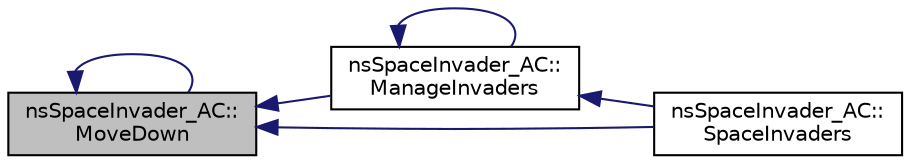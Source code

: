 digraph "nsSpaceInvader_AC::MoveDown"
{
  edge [fontname="Helvetica",fontsize="10",labelfontname="Helvetica",labelfontsize="10"];
  node [fontname="Helvetica",fontsize="10",shape=record];
  rankdir="LR";
  Node1 [label="nsSpaceInvader_AC::\lMoveDown",height=0.2,width=0.4,color="black", fillcolor="grey75", style="filled", fontcolor="black"];
  Node1 -> Node1 [dir="back",color="midnightblue",fontsize="10",style="solid",fontname="Helvetica"];
  Node1 -> Node2 [dir="back",color="midnightblue",fontsize="10",style="solid",fontname="Helvetica"];
  Node2 [label="nsSpaceInvader_AC::\lManageInvaders",height=0.2,width=0.4,color="black", fillcolor="white", style="filled",URL="$d4/d53/_space_invader___a_c_8cpp.html#ad139b483cd32f32870b9fca20e1a3c38",tooltip="ManageInvaders Simule le jeu de l&#39;envahisseur. "];
  Node2 -> Node2 [dir="back",color="midnightblue",fontsize="10",style="solid",fontname="Helvetica"];
  Node2 -> Node3 [dir="back",color="midnightblue",fontsize="10",style="solid",fontname="Helvetica"];
  Node3 [label="nsSpaceInvader_AC::\lSpaceInvaders",height=0.2,width=0.4,color="black", fillcolor="white", style="filled",URL="$d4/d53/_space_invader___a_c_8cpp.html#a84e7c837aad38b838b1d0072306214a7",tooltip="Fonction principale du jeu sans option. "];
  Node1 -> Node3 [dir="back",color="midnightblue",fontsize="10",style="solid",fontname="Helvetica"];
}
